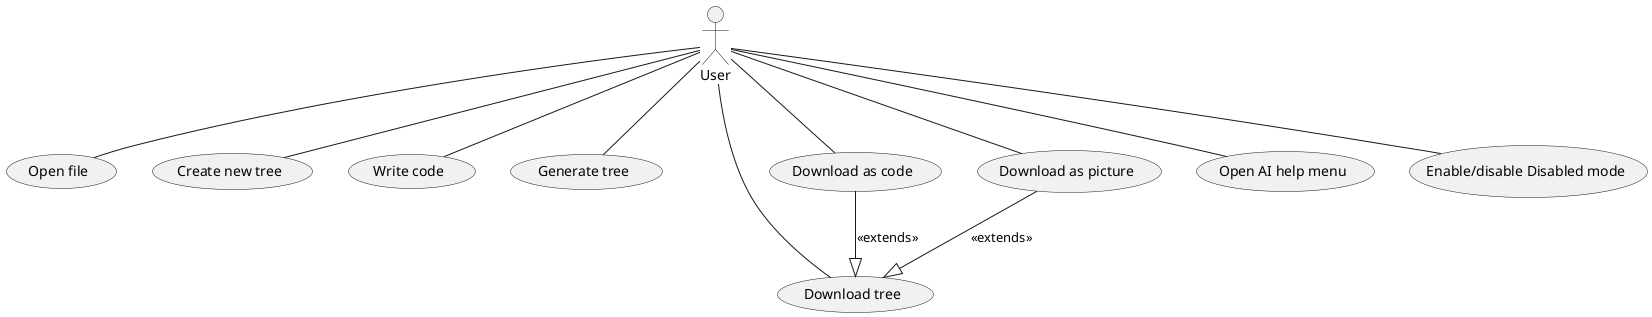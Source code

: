 @startuml

actor User

usecase "Open file" as open
usecase "Create new tree" as create
usecase "Write code" as write
usecase "Generate tree" as generate
usecase "Download tree" as download
usecase "Download as code" as download_code
usecase "Download as picture" as download_pic
usecase "Open AI help menu" as help
usecase "Enable/disable Disabled mode" as disabled


download_code --|> download: <<extends>>
download_pic --|> download: <<extends>>


User -- open
User -- create
User -- write
User -- generate
User -- download
User -- download_code
User -- download_pic
User -- help
User -- disabled

@enduml